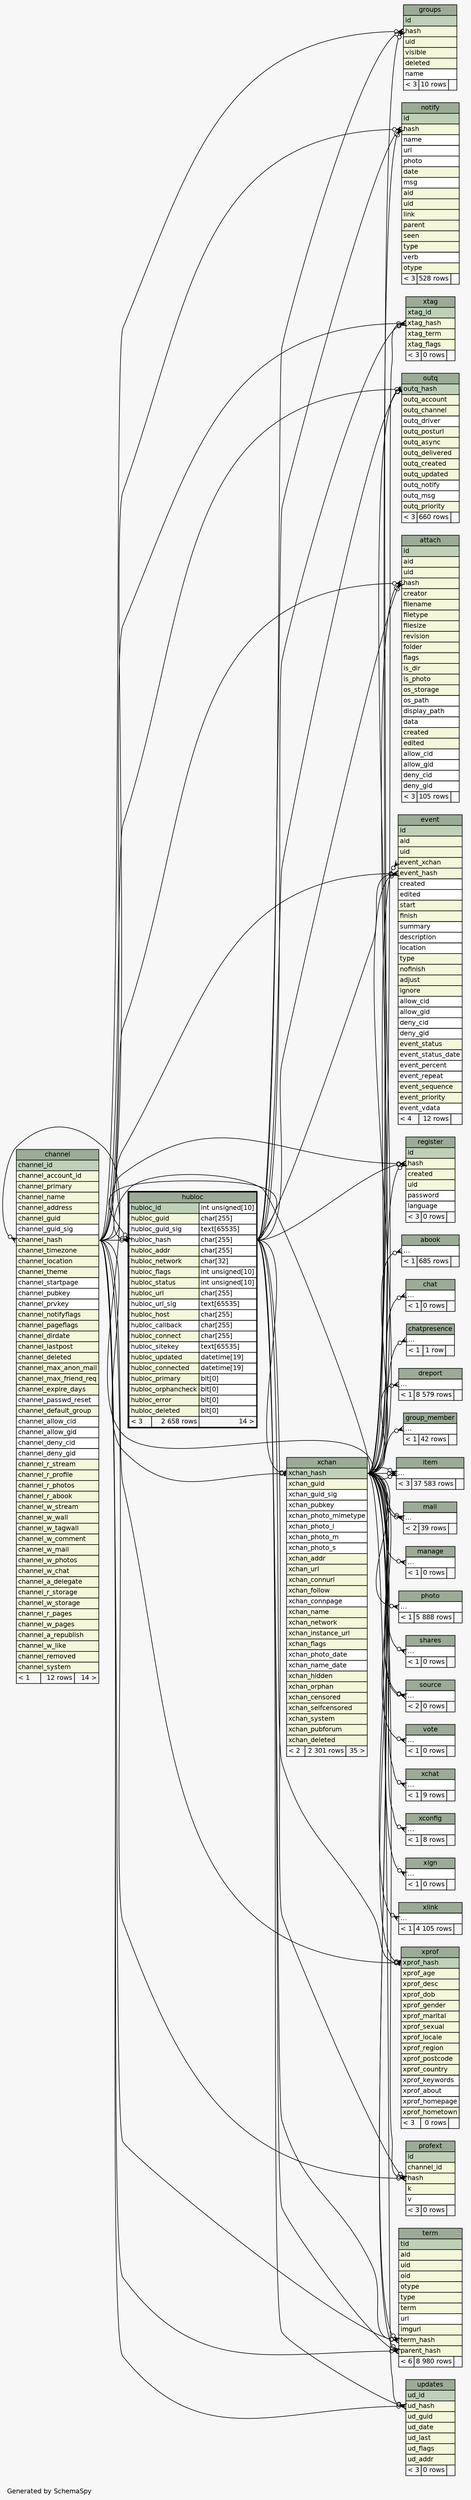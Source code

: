 // dot 2.26.3 on Linux 3.2.0-4-686-pae
// SchemaSpy rev 590
digraph "twoDegreesRelationshipsDiagram" {
  graph [
    rankdir="RL"
    bgcolor="#f7f7f7"
    label="\nGenerated by SchemaSpy"
    labeljust="l"
    nodesep="0.18"
    ranksep="0.46"
    fontname="Helvetica"
    fontsize="11"
  ];
  node [
    fontname="Helvetica"
    fontsize="11"
    shape="plaintext"
  ];
  edge [
    arrowsize="0.8"
  ];
  "abook":"elipses":w -> "xchan":"xchan_hash":e [arrowhead=none dir=back arrowtail=crowodot];
  "attach":"hash":w -> "channel":"channel_hash":e [arrowhead=none dir=back arrowtail=crowodot];
  "attach":"hash":w -> "hubloc":"hubloc_hash.type":e [arrowhead=none dir=back arrowtail=crowodot];
  "attach":"hash":w -> "xchan":"xchan_hash":e [arrowhead=none dir=back arrowtail=crowodot];
  "channel":"channel_hash":w -> "xchan":"xchan_hash":e [arrowhead=none dir=back arrowtail=crowodot];
  "chat":"elipses":w -> "xchan":"xchan_hash":e [arrowhead=none dir=back arrowtail=crowodot];
  "chatpresence":"elipses":w -> "xchan":"xchan_hash":e [arrowhead=none dir=back arrowtail=crowodot];
  "dreport":"elipses":w -> "xchan":"xchan_hash":e [arrowhead=none dir=back arrowtail=crowodot];
  "event":"event_hash":w -> "channel":"channel_hash":e [arrowhead=none dir=back arrowtail=crowodot];
  "event":"event_hash":w -> "hubloc":"hubloc_hash.type":e [arrowhead=none dir=back arrowtail=crowodot];
  "event":"event_hash":w -> "xchan":"xchan_hash":e [arrowhead=none dir=back arrowtail=crowodot];
  "event":"event_xchan":w -> "xchan":"xchan_hash":e [arrowhead=none dir=back arrowtail=crowodot];
  "group_member":"elipses":w -> "xchan":"xchan_hash":e [arrowhead=none dir=back arrowtail=crowodot];
  "groups":"hash":w -> "channel":"channel_hash":e [arrowhead=none dir=back arrowtail=crowodot];
  "groups":"hash":w -> "hubloc":"hubloc_hash.type":e [arrowhead=none dir=back arrowtail=crowodot];
  "groups":"hash":w -> "xchan":"xchan_hash":e [arrowhead=none dir=back arrowtail=crowodot];
  "hubloc":"hubloc_hash":w -> "channel":"channel_hash":e [arrowhead=none dir=back arrowtail=crowodot];
  "hubloc":"hubloc_hash":w -> "hubloc":"hubloc_hash.type":e [arrowhead=none dir=back arrowtail=crowodot];
  "hubloc":"hubloc_hash":w -> "xchan":"xchan_hash":e [arrowhead=none dir=back arrowtail=crowodot];
  "item":"elipses":w -> "xchan":"xchan_hash":e [arrowhead=none dir=back arrowtail=crowodot];
  "item":"elipses":w -> "xchan":"xchan_hash":e [arrowhead=none dir=back arrowtail=crowodot];
  "item":"elipses":w -> "xchan":"xchan_hash":e [arrowhead=none dir=back arrowtail=crowodot];
  "mail":"elipses":w -> "xchan":"xchan_hash":e [arrowhead=none dir=back arrowtail=crowodot];
  "mail":"elipses":w -> "xchan":"xchan_hash":e [arrowhead=none dir=back arrowtail=crowodot];
  "manage":"elipses":w -> "xchan":"xchan_hash":e [arrowhead=none dir=back arrowtail=crowodot];
  "notify":"hash":w -> "channel":"channel_hash":e [arrowhead=none dir=back arrowtail=crowodot];
  "notify":"hash":w -> "hubloc":"hubloc_hash.type":e [arrowhead=none dir=back arrowtail=crowodot];
  "notify":"hash":w -> "xchan":"xchan_hash":e [arrowhead=none dir=back arrowtail=crowodot];
  "outq":"outq_hash":w -> "channel":"channel_hash":e [arrowhead=none dir=back arrowtail=teeodot];
  "outq":"outq_hash":w -> "hubloc":"hubloc_hash.type":e [arrowhead=none dir=back arrowtail=teeodot];
  "outq":"outq_hash":w -> "xchan":"xchan_hash":e [arrowhead=none dir=back arrowtail=teeodot];
  "photo":"elipses":w -> "xchan":"xchan_hash":e [arrowhead=none dir=back arrowtail=crowodot];
  "profext":"hash":w -> "channel":"channel_hash":e [arrowhead=none dir=back arrowtail=crowodot];
  "profext":"hash":w -> "hubloc":"hubloc_hash.type":e [arrowhead=none dir=back arrowtail=crowodot];
  "profext":"hash":w -> "xchan":"xchan_hash":e [arrowhead=none dir=back arrowtail=crowodot];
  "register":"hash":w -> "channel":"channel_hash":e [arrowhead=none dir=back arrowtail=crowodot];
  "register":"hash":w -> "hubloc":"hubloc_hash.type":e [arrowhead=none dir=back arrowtail=crowodot];
  "register":"hash":w -> "xchan":"xchan_hash":e [arrowhead=none dir=back arrowtail=crowodot];
  "shares":"elipses":w -> "xchan":"xchan_hash":e [arrowhead=none dir=back arrowtail=crowodot];
  "source":"elipses":w -> "xchan":"xchan_hash":e [arrowhead=none dir=back arrowtail=crowodot];
  "source":"elipses":w -> "xchan":"xchan_hash":e [arrowhead=none dir=back arrowtail=crowodot];
  "term":"parent_hash":w -> "channel":"channel_hash":e [arrowhead=none dir=back arrowtail=crowodot];
  "term":"parent_hash":w -> "hubloc":"hubloc_hash.type":e [arrowhead=none dir=back arrowtail=crowodot];
  "term":"parent_hash":w -> "xchan":"xchan_hash":e [arrowhead=none dir=back arrowtail=crowodot];
  "term":"term_hash":w -> "channel":"channel_hash":e [arrowhead=none dir=back arrowtail=crowodot];
  "term":"term_hash":w -> "hubloc":"hubloc_hash.type":e [arrowhead=none dir=back arrowtail=crowodot];
  "term":"term_hash":w -> "xchan":"xchan_hash":e [arrowhead=none dir=back arrowtail=crowodot];
  "updates":"ud_hash":w -> "channel":"channel_hash":e [arrowhead=none dir=back arrowtail=crowodot];
  "updates":"ud_hash":w -> "hubloc":"hubloc_hash.type":e [arrowhead=none dir=back arrowtail=crowodot];
  "updates":"ud_hash":w -> "xchan":"xchan_hash":e [arrowhead=none dir=back arrowtail=crowodot];
  "vote":"elipses":w -> "xchan":"xchan_hash":e [arrowhead=none dir=back arrowtail=crowodot];
  "xchan":"xchan_hash":w -> "channel":"channel_hash":e [arrowhead=none dir=back arrowtail=teeodot];
  "xchan":"xchan_hash":w -> "hubloc":"hubloc_hash.type":e [arrowhead=none dir=back arrowtail=teeodot];
  "xchat":"elipses":w -> "xchan":"xchan_hash":e [arrowhead=none dir=back arrowtail=crowodot];
  "xconfig":"elipses":w -> "xchan":"xchan_hash":e [arrowhead=none dir=back arrowtail=crowodot];
  "xign":"elipses":w -> "xchan":"xchan_hash":e [arrowhead=none dir=back arrowtail=crowodot];
  "xlink":"elipses":w -> "xchan":"xchan_hash":e [arrowhead=none dir=back arrowtail=crowodot];
  "xprof":"xprof_hash":w -> "channel":"channel_hash":e [arrowhead=none dir=back arrowtail=teeodot];
  "xprof":"xprof_hash":w -> "hubloc":"hubloc_hash.type":e [arrowhead=none dir=back arrowtail=teeodot];
  "xprof":"xprof_hash":w -> "xchan":"xchan_hash":e [arrowhead=none dir=back arrowtail=teeodot];
  "xtag":"xtag_hash":w -> "channel":"channel_hash":e [arrowhead=none dir=back arrowtail=crowodot];
  "xtag":"xtag_hash":w -> "hubloc":"hubloc_hash.type":e [arrowhead=none dir=back arrowtail=crowodot];
  "xtag":"xtag_hash":w -> "xchan":"xchan_hash":e [arrowhead=none dir=back arrowtail=crowodot];
  "abook" [
    label=<
    <TABLE BORDER="0" CELLBORDER="1" CELLSPACING="0" BGCOLOR="#ffffff">
      <TR><TD COLSPAN="3" BGCOLOR="#9bab96" ALIGN="CENTER">abook</TD></TR>
      <TR><TD PORT="elipses" COLSPAN="3" ALIGN="LEFT">...</TD></TR>
      <TR><TD ALIGN="LEFT" BGCOLOR="#f7f7f7">&lt; 1</TD><TD ALIGN="RIGHT" BGCOLOR="#f7f7f7">685 rows</TD><TD ALIGN="RIGHT" BGCOLOR="#f7f7f7">  </TD></TR>
    </TABLE>>
    URL="abook.html"
    tooltip="abook"
  ];
  "attach" [
    label=<
    <TABLE BORDER="0" CELLBORDER="1" CELLSPACING="0" BGCOLOR="#ffffff">
      <TR><TD COLSPAN="3" BGCOLOR="#9bab96" ALIGN="CENTER">attach</TD></TR>
      <TR><TD PORT="id" COLSPAN="3" BGCOLOR="#bed1b8" ALIGN="LEFT">id</TD></TR>
      <TR><TD PORT="aid" COLSPAN="3" BGCOLOR="#f4f7da" ALIGN="LEFT">aid</TD></TR>
      <TR><TD PORT="uid" COLSPAN="3" BGCOLOR="#f4f7da" ALIGN="LEFT">uid</TD></TR>
      <TR><TD PORT="hash" COLSPAN="3" BGCOLOR="#f4f7da" ALIGN="LEFT">hash</TD></TR>
      <TR><TD PORT="creator" COLSPAN="3" BGCOLOR="#f4f7da" ALIGN="LEFT">creator</TD></TR>
      <TR><TD PORT="filename" COLSPAN="3" BGCOLOR="#f4f7da" ALIGN="LEFT">filename</TD></TR>
      <TR><TD PORT="filetype" COLSPAN="3" BGCOLOR="#f4f7da" ALIGN="LEFT">filetype</TD></TR>
      <TR><TD PORT="filesize" COLSPAN="3" BGCOLOR="#f4f7da" ALIGN="LEFT">filesize</TD></TR>
      <TR><TD PORT="revision" COLSPAN="3" BGCOLOR="#f4f7da" ALIGN="LEFT">revision</TD></TR>
      <TR><TD PORT="folder" COLSPAN="3" BGCOLOR="#f4f7da" ALIGN="LEFT">folder</TD></TR>
      <TR><TD PORT="flags" COLSPAN="3" BGCOLOR="#f4f7da" ALIGN="LEFT">flags</TD></TR>
      <TR><TD PORT="is_dir" COLSPAN="3" BGCOLOR="#f4f7da" ALIGN="LEFT">is_dir</TD></TR>
      <TR><TD PORT="is_photo" COLSPAN="3" BGCOLOR="#f4f7da" ALIGN="LEFT">is_photo</TD></TR>
      <TR><TD PORT="os_storage" COLSPAN="3" BGCOLOR="#f4f7da" ALIGN="LEFT">os_storage</TD></TR>
      <TR><TD PORT="os_path" COLSPAN="3" ALIGN="LEFT">os_path</TD></TR>
      <TR><TD PORT="display_path" COLSPAN="3" ALIGN="LEFT">display_path</TD></TR>
      <TR><TD PORT="data" COLSPAN="3" ALIGN="LEFT">data</TD></TR>
      <TR><TD PORT="created" COLSPAN="3" BGCOLOR="#f4f7da" ALIGN="LEFT">created</TD></TR>
      <TR><TD PORT="edited" COLSPAN="3" BGCOLOR="#f4f7da" ALIGN="LEFT">edited</TD></TR>
      <TR><TD PORT="allow_cid" COLSPAN="3" ALIGN="LEFT">allow_cid</TD></TR>
      <TR><TD PORT="allow_gid" COLSPAN="3" ALIGN="LEFT">allow_gid</TD></TR>
      <TR><TD PORT="deny_cid" COLSPAN="3" ALIGN="LEFT">deny_cid</TD></TR>
      <TR><TD PORT="deny_gid" COLSPAN="3" ALIGN="LEFT">deny_gid</TD></TR>
      <TR><TD ALIGN="LEFT" BGCOLOR="#f7f7f7">&lt; 3</TD><TD ALIGN="RIGHT" BGCOLOR="#f7f7f7">105 rows</TD><TD ALIGN="RIGHT" BGCOLOR="#f7f7f7">  </TD></TR>
    </TABLE>>
    URL="attach.html"
    tooltip="attach"
  ];
  "channel" [
    label=<
    <TABLE BORDER="0" CELLBORDER="1" CELLSPACING="0" BGCOLOR="#ffffff">
      <TR><TD COLSPAN="3" BGCOLOR="#9bab96" ALIGN="CENTER">channel</TD></TR>
      <TR><TD PORT="channel_id" COLSPAN="3" BGCOLOR="#bed1b8" ALIGN="LEFT">channel_id</TD></TR>
      <TR><TD PORT="channel_account_id" COLSPAN="3" BGCOLOR="#f4f7da" ALIGN="LEFT">channel_account_id</TD></TR>
      <TR><TD PORT="channel_primary" COLSPAN="3" BGCOLOR="#f4f7da" ALIGN="LEFT">channel_primary</TD></TR>
      <TR><TD PORT="channel_name" COLSPAN="3" BGCOLOR="#f4f7da" ALIGN="LEFT">channel_name</TD></TR>
      <TR><TD PORT="channel_address" COLSPAN="3" BGCOLOR="#f4f7da" ALIGN="LEFT">channel_address</TD></TR>
      <TR><TD PORT="channel_guid" COLSPAN="3" BGCOLOR="#f4f7da" ALIGN="LEFT">channel_guid</TD></TR>
      <TR><TD PORT="channel_guid_sig" COLSPAN="3" ALIGN="LEFT">channel_guid_sig</TD></TR>
      <TR><TD PORT="channel_hash" COLSPAN="3" BGCOLOR="#f4f7da" ALIGN="LEFT">channel_hash</TD></TR>
      <TR><TD PORT="channel_timezone" COLSPAN="3" BGCOLOR="#f4f7da" ALIGN="LEFT">channel_timezone</TD></TR>
      <TR><TD PORT="channel_location" COLSPAN="3" BGCOLOR="#f4f7da" ALIGN="LEFT">channel_location</TD></TR>
      <TR><TD PORT="channel_theme" COLSPAN="3" BGCOLOR="#f4f7da" ALIGN="LEFT">channel_theme</TD></TR>
      <TR><TD PORT="channel_startpage" COLSPAN="3" ALIGN="LEFT">channel_startpage</TD></TR>
      <TR><TD PORT="channel_pubkey" COLSPAN="3" ALIGN="LEFT">channel_pubkey</TD></TR>
      <TR><TD PORT="channel_prvkey" COLSPAN="3" ALIGN="LEFT">channel_prvkey</TD></TR>
      <TR><TD PORT="channel_notifyflags" COLSPAN="3" BGCOLOR="#f4f7da" ALIGN="LEFT">channel_notifyflags</TD></TR>
      <TR><TD PORT="channel_pageflags" COLSPAN="3" BGCOLOR="#f4f7da" ALIGN="LEFT">channel_pageflags</TD></TR>
      <TR><TD PORT="channel_dirdate" COLSPAN="3" BGCOLOR="#f4f7da" ALIGN="LEFT">channel_dirdate</TD></TR>
      <TR><TD PORT="channel_lastpost" COLSPAN="3" BGCOLOR="#f4f7da" ALIGN="LEFT">channel_lastpost</TD></TR>
      <TR><TD PORT="channel_deleted" COLSPAN="3" BGCOLOR="#f4f7da" ALIGN="LEFT">channel_deleted</TD></TR>
      <TR><TD PORT="channel_max_anon_mail" COLSPAN="3" BGCOLOR="#f4f7da" ALIGN="LEFT">channel_max_anon_mail</TD></TR>
      <TR><TD PORT="channel_max_friend_req" COLSPAN="3" BGCOLOR="#f4f7da" ALIGN="LEFT">channel_max_friend_req</TD></TR>
      <TR><TD PORT="channel_expire_days" COLSPAN="3" BGCOLOR="#f4f7da" ALIGN="LEFT">channel_expire_days</TD></TR>
      <TR><TD PORT="channel_passwd_reset" COLSPAN="3" ALIGN="LEFT">channel_passwd_reset</TD></TR>
      <TR><TD PORT="channel_default_group" COLSPAN="3" BGCOLOR="#f4f7da" ALIGN="LEFT">channel_default_group</TD></TR>
      <TR><TD PORT="channel_allow_cid" COLSPAN="3" ALIGN="LEFT">channel_allow_cid</TD></TR>
      <TR><TD PORT="channel_allow_gid" COLSPAN="3" ALIGN="LEFT">channel_allow_gid</TD></TR>
      <TR><TD PORT="channel_deny_cid" COLSPAN="3" ALIGN="LEFT">channel_deny_cid</TD></TR>
      <TR><TD PORT="channel_deny_gid" COLSPAN="3" ALIGN="LEFT">channel_deny_gid</TD></TR>
      <TR><TD PORT="channel_r_stream" COLSPAN="3" BGCOLOR="#f4f7da" ALIGN="LEFT">channel_r_stream</TD></TR>
      <TR><TD PORT="channel_r_profile" COLSPAN="3" BGCOLOR="#f4f7da" ALIGN="LEFT">channel_r_profile</TD></TR>
      <TR><TD PORT="channel_r_photos" COLSPAN="3" BGCOLOR="#f4f7da" ALIGN="LEFT">channel_r_photos</TD></TR>
      <TR><TD PORT="channel_r_abook" COLSPAN="3" BGCOLOR="#f4f7da" ALIGN="LEFT">channel_r_abook</TD></TR>
      <TR><TD PORT="channel_w_stream" COLSPAN="3" BGCOLOR="#f4f7da" ALIGN="LEFT">channel_w_stream</TD></TR>
      <TR><TD PORT="channel_w_wall" COLSPAN="3" BGCOLOR="#f4f7da" ALIGN="LEFT">channel_w_wall</TD></TR>
      <TR><TD PORT="channel_w_tagwall" COLSPAN="3" BGCOLOR="#f4f7da" ALIGN="LEFT">channel_w_tagwall</TD></TR>
      <TR><TD PORT="channel_w_comment" COLSPAN="3" BGCOLOR="#f4f7da" ALIGN="LEFT">channel_w_comment</TD></TR>
      <TR><TD PORT="channel_w_mail" COLSPAN="3" BGCOLOR="#f4f7da" ALIGN="LEFT">channel_w_mail</TD></TR>
      <TR><TD PORT="channel_w_photos" COLSPAN="3" BGCOLOR="#f4f7da" ALIGN="LEFT">channel_w_photos</TD></TR>
      <TR><TD PORT="channel_w_chat" COLSPAN="3" BGCOLOR="#f4f7da" ALIGN="LEFT">channel_w_chat</TD></TR>
      <TR><TD PORT="channel_a_delegate" COLSPAN="3" BGCOLOR="#f4f7da" ALIGN="LEFT">channel_a_delegate</TD></TR>
      <TR><TD PORT="channel_r_storage" COLSPAN="3" BGCOLOR="#f4f7da" ALIGN="LEFT">channel_r_storage</TD></TR>
      <TR><TD PORT="channel_w_storage" COLSPAN="3" BGCOLOR="#f4f7da" ALIGN="LEFT">channel_w_storage</TD></TR>
      <TR><TD PORT="channel_r_pages" COLSPAN="3" BGCOLOR="#f4f7da" ALIGN="LEFT">channel_r_pages</TD></TR>
      <TR><TD PORT="channel_w_pages" COLSPAN="3" BGCOLOR="#f4f7da" ALIGN="LEFT">channel_w_pages</TD></TR>
      <TR><TD PORT="channel_a_republish" COLSPAN="3" BGCOLOR="#f4f7da" ALIGN="LEFT">channel_a_republish</TD></TR>
      <TR><TD PORT="channel_w_like" COLSPAN="3" BGCOLOR="#f4f7da" ALIGN="LEFT">channel_w_like</TD></TR>
      <TR><TD PORT="channel_removed" COLSPAN="3" BGCOLOR="#f4f7da" ALIGN="LEFT">channel_removed</TD></TR>
      <TR><TD PORT="channel_system" COLSPAN="3" BGCOLOR="#f4f7da" ALIGN="LEFT">channel_system</TD></TR>
      <TR><TD ALIGN="LEFT" BGCOLOR="#f7f7f7">&lt; 1</TD><TD ALIGN="RIGHT" BGCOLOR="#f7f7f7">12 rows</TD><TD ALIGN="RIGHT" BGCOLOR="#f7f7f7">14 &gt;</TD></TR>
    </TABLE>>
    URL="channel.html"
    tooltip="channel"
  ];
  "chat" [
    label=<
    <TABLE BORDER="0" CELLBORDER="1" CELLSPACING="0" BGCOLOR="#ffffff">
      <TR><TD COLSPAN="3" BGCOLOR="#9bab96" ALIGN="CENTER">chat</TD></TR>
      <TR><TD PORT="elipses" COLSPAN="3" ALIGN="LEFT">...</TD></TR>
      <TR><TD ALIGN="LEFT" BGCOLOR="#f7f7f7">&lt; 1</TD><TD ALIGN="RIGHT" BGCOLOR="#f7f7f7">0 rows</TD><TD ALIGN="RIGHT" BGCOLOR="#f7f7f7">  </TD></TR>
    </TABLE>>
    URL="chat.html"
    tooltip="chat"
  ];
  "chatpresence" [
    label=<
    <TABLE BORDER="0" CELLBORDER="1" CELLSPACING="0" BGCOLOR="#ffffff">
      <TR><TD COLSPAN="3" BGCOLOR="#9bab96" ALIGN="CENTER">chatpresence</TD></TR>
      <TR><TD PORT="elipses" COLSPAN="3" ALIGN="LEFT">...</TD></TR>
      <TR><TD ALIGN="LEFT" BGCOLOR="#f7f7f7">&lt; 1</TD><TD ALIGN="RIGHT" BGCOLOR="#f7f7f7">1 row</TD><TD ALIGN="RIGHT" BGCOLOR="#f7f7f7">  </TD></TR>
    </TABLE>>
    URL="chatpresence.html"
    tooltip="chatpresence"
  ];
  "dreport" [
    label=<
    <TABLE BORDER="0" CELLBORDER="1" CELLSPACING="0" BGCOLOR="#ffffff">
      <TR><TD COLSPAN="3" BGCOLOR="#9bab96" ALIGN="CENTER">dreport</TD></TR>
      <TR><TD PORT="elipses" COLSPAN="3" ALIGN="LEFT">...</TD></TR>
      <TR><TD ALIGN="LEFT" BGCOLOR="#f7f7f7">&lt; 1</TD><TD ALIGN="RIGHT" BGCOLOR="#f7f7f7">8 579 rows</TD><TD ALIGN="RIGHT" BGCOLOR="#f7f7f7">  </TD></TR>
    </TABLE>>
    URL="dreport.html"
    tooltip="dreport"
  ];
  "event" [
    label=<
    <TABLE BORDER="0" CELLBORDER="1" CELLSPACING="0" BGCOLOR="#ffffff">
      <TR><TD COLSPAN="3" BGCOLOR="#9bab96" ALIGN="CENTER">event</TD></TR>
      <TR><TD PORT="id" COLSPAN="3" BGCOLOR="#bed1b8" ALIGN="LEFT">id</TD></TR>
      <TR><TD PORT="aid" COLSPAN="3" BGCOLOR="#f4f7da" ALIGN="LEFT">aid</TD></TR>
      <TR><TD PORT="uid" COLSPAN="3" BGCOLOR="#f4f7da" ALIGN="LEFT">uid</TD></TR>
      <TR><TD PORT="event_xchan" COLSPAN="3" BGCOLOR="#f4f7da" ALIGN="LEFT">event_xchan</TD></TR>
      <TR><TD PORT="event_hash" COLSPAN="3" BGCOLOR="#f4f7da" ALIGN="LEFT">event_hash</TD></TR>
      <TR><TD PORT="created" COLSPAN="3" ALIGN="LEFT">created</TD></TR>
      <TR><TD PORT="edited" COLSPAN="3" ALIGN="LEFT">edited</TD></TR>
      <TR><TD PORT="start" COLSPAN="3" BGCOLOR="#f4f7da" ALIGN="LEFT">start</TD></TR>
      <TR><TD PORT="finish" COLSPAN="3" BGCOLOR="#f4f7da" ALIGN="LEFT">finish</TD></TR>
      <TR><TD PORT="summary" COLSPAN="3" ALIGN="LEFT">summary</TD></TR>
      <TR><TD PORT="description" COLSPAN="3" ALIGN="LEFT">description</TD></TR>
      <TR><TD PORT="location" COLSPAN="3" ALIGN="LEFT">location</TD></TR>
      <TR><TD PORT="type" COLSPAN="3" BGCOLOR="#f4f7da" ALIGN="LEFT">type</TD></TR>
      <TR><TD PORT="nofinish" COLSPAN="3" BGCOLOR="#f4f7da" ALIGN="LEFT">nofinish</TD></TR>
      <TR><TD PORT="adjust" COLSPAN="3" BGCOLOR="#f4f7da" ALIGN="LEFT">adjust</TD></TR>
      <TR><TD PORT="ignore" COLSPAN="3" BGCOLOR="#f4f7da" ALIGN="LEFT">ignore</TD></TR>
      <TR><TD PORT="allow_cid" COLSPAN="3" ALIGN="LEFT">allow_cid</TD></TR>
      <TR><TD PORT="allow_gid" COLSPAN="3" ALIGN="LEFT">allow_gid</TD></TR>
      <TR><TD PORT="deny_cid" COLSPAN="3" ALIGN="LEFT">deny_cid</TD></TR>
      <TR><TD PORT="deny_gid" COLSPAN="3" ALIGN="LEFT">deny_gid</TD></TR>
      <TR><TD PORT="event_status" COLSPAN="3" BGCOLOR="#f4f7da" ALIGN="LEFT">event_status</TD></TR>
      <TR><TD PORT="event_status_date" COLSPAN="3" ALIGN="LEFT">event_status_date</TD></TR>
      <TR><TD PORT="event_percent" COLSPAN="3" ALIGN="LEFT">event_percent</TD></TR>
      <TR><TD PORT="event_repeat" COLSPAN="3" ALIGN="LEFT">event_repeat</TD></TR>
      <TR><TD PORT="event_sequence" COLSPAN="3" BGCOLOR="#f4f7da" ALIGN="LEFT">event_sequence</TD></TR>
      <TR><TD PORT="event_priority" COLSPAN="3" BGCOLOR="#f4f7da" ALIGN="LEFT">event_priority</TD></TR>
      <TR><TD PORT="event_vdata" COLSPAN="3" ALIGN="LEFT">event_vdata</TD></TR>
      <TR><TD ALIGN="LEFT" BGCOLOR="#f7f7f7">&lt; 4</TD><TD ALIGN="RIGHT" BGCOLOR="#f7f7f7">12 rows</TD><TD ALIGN="RIGHT" BGCOLOR="#f7f7f7">  </TD></TR>
    </TABLE>>
    URL="event.html"
    tooltip="event"
  ];
  "group_member" [
    label=<
    <TABLE BORDER="0" CELLBORDER="1" CELLSPACING="0" BGCOLOR="#ffffff">
      <TR><TD COLSPAN="3" BGCOLOR="#9bab96" ALIGN="CENTER">group_member</TD></TR>
      <TR><TD PORT="elipses" COLSPAN="3" ALIGN="LEFT">...</TD></TR>
      <TR><TD ALIGN="LEFT" BGCOLOR="#f7f7f7">&lt; 1</TD><TD ALIGN="RIGHT" BGCOLOR="#f7f7f7">42 rows</TD><TD ALIGN="RIGHT" BGCOLOR="#f7f7f7">  </TD></TR>
    </TABLE>>
    URL="group_member.html"
    tooltip="group_member"
  ];
  "groups" [
    label=<
    <TABLE BORDER="0" CELLBORDER="1" CELLSPACING="0" BGCOLOR="#ffffff">
      <TR><TD COLSPAN="3" BGCOLOR="#9bab96" ALIGN="CENTER">groups</TD></TR>
      <TR><TD PORT="id" COLSPAN="3" BGCOLOR="#bed1b8" ALIGN="LEFT">id</TD></TR>
      <TR><TD PORT="hash" COLSPAN="3" BGCOLOR="#f4f7da" ALIGN="LEFT">hash</TD></TR>
      <TR><TD PORT="uid" COLSPAN="3" BGCOLOR="#f4f7da" ALIGN="LEFT">uid</TD></TR>
      <TR><TD PORT="visible" COLSPAN="3" BGCOLOR="#f4f7da" ALIGN="LEFT">visible</TD></TR>
      <TR><TD PORT="deleted" COLSPAN="3" BGCOLOR="#f4f7da" ALIGN="LEFT">deleted</TD></TR>
      <TR><TD PORT="name" COLSPAN="3" ALIGN="LEFT">name</TD></TR>
      <TR><TD ALIGN="LEFT" BGCOLOR="#f7f7f7">&lt; 3</TD><TD ALIGN="RIGHT" BGCOLOR="#f7f7f7">10 rows</TD><TD ALIGN="RIGHT" BGCOLOR="#f7f7f7">  </TD></TR>
    </TABLE>>
    URL="groups.html"
    tooltip="groups"
  ];
  "hubloc" [
    label=<
    <TABLE BORDER="2" CELLBORDER="1" CELLSPACING="0" BGCOLOR="#ffffff">
      <TR><TD COLSPAN="3" BGCOLOR="#9bab96" ALIGN="CENTER">hubloc</TD></TR>
      <TR><TD PORT="hubloc_id" COLSPAN="2" BGCOLOR="#bed1b8" ALIGN="LEFT">hubloc_id</TD><TD PORT="hubloc_id.type" ALIGN="LEFT">int unsigned[10]</TD></TR>
      <TR><TD PORT="hubloc_guid" COLSPAN="2" BGCOLOR="#f4f7da" ALIGN="LEFT">hubloc_guid</TD><TD PORT="hubloc_guid.type" ALIGN="LEFT">char[255]</TD></TR>
      <TR><TD PORT="hubloc_guid_sig" COLSPAN="2" ALIGN="LEFT">hubloc_guid_sig</TD><TD PORT="hubloc_guid_sig.type" ALIGN="LEFT">text[65535]</TD></TR>
      <TR><TD PORT="hubloc_hash" COLSPAN="2" ALIGN="LEFT">hubloc_hash</TD><TD PORT="hubloc_hash.type" ALIGN="LEFT">char[255]</TD></TR>
      <TR><TD PORT="hubloc_addr" COLSPAN="2" BGCOLOR="#f4f7da" ALIGN="LEFT">hubloc_addr</TD><TD PORT="hubloc_addr.type" ALIGN="LEFT">char[255]</TD></TR>
      <TR><TD PORT="hubloc_network" COLSPAN="2" BGCOLOR="#f4f7da" ALIGN="LEFT">hubloc_network</TD><TD PORT="hubloc_network.type" ALIGN="LEFT">char[32]</TD></TR>
      <TR><TD PORT="hubloc_flags" COLSPAN="2" BGCOLOR="#f4f7da" ALIGN="LEFT">hubloc_flags</TD><TD PORT="hubloc_flags.type" ALIGN="LEFT">int unsigned[10]</TD></TR>
      <TR><TD PORT="hubloc_status" COLSPAN="2" BGCOLOR="#f4f7da" ALIGN="LEFT">hubloc_status</TD><TD PORT="hubloc_status.type" ALIGN="LEFT">int unsigned[10]</TD></TR>
      <TR><TD PORT="hubloc_url" COLSPAN="2" BGCOLOR="#f4f7da" ALIGN="LEFT">hubloc_url</TD><TD PORT="hubloc_url.type" ALIGN="LEFT">char[255]</TD></TR>
      <TR><TD PORT="hubloc_url_sig" COLSPAN="2" ALIGN="LEFT">hubloc_url_sig</TD><TD PORT="hubloc_url_sig.type" ALIGN="LEFT">text[65535]</TD></TR>
      <TR><TD PORT="hubloc_host" COLSPAN="2" BGCOLOR="#f4f7da" ALIGN="LEFT">hubloc_host</TD><TD PORT="hubloc_host.type" ALIGN="LEFT">char[255]</TD></TR>
      <TR><TD PORT="hubloc_callback" COLSPAN="2" ALIGN="LEFT">hubloc_callback</TD><TD PORT="hubloc_callback.type" ALIGN="LEFT">char[255]</TD></TR>
      <TR><TD PORT="hubloc_connect" COLSPAN="2" BGCOLOR="#f4f7da" ALIGN="LEFT">hubloc_connect</TD><TD PORT="hubloc_connect.type" ALIGN="LEFT">char[255]</TD></TR>
      <TR><TD PORT="hubloc_sitekey" COLSPAN="2" ALIGN="LEFT">hubloc_sitekey</TD><TD PORT="hubloc_sitekey.type" ALIGN="LEFT">text[65535]</TD></TR>
      <TR><TD PORT="hubloc_updated" COLSPAN="2" BGCOLOR="#f4f7da" ALIGN="LEFT">hubloc_updated</TD><TD PORT="hubloc_updated.type" ALIGN="LEFT">datetime[19]</TD></TR>
      <TR><TD PORT="hubloc_connected" COLSPAN="2" BGCOLOR="#f4f7da" ALIGN="LEFT">hubloc_connected</TD><TD PORT="hubloc_connected.type" ALIGN="LEFT">datetime[19]</TD></TR>
      <TR><TD PORT="hubloc_primary" COLSPAN="2" BGCOLOR="#f4f7da" ALIGN="LEFT">hubloc_primary</TD><TD PORT="hubloc_primary.type" ALIGN="LEFT">bit[0]</TD></TR>
      <TR><TD PORT="hubloc_orphancheck" COLSPAN="2" BGCOLOR="#f4f7da" ALIGN="LEFT">hubloc_orphancheck</TD><TD PORT="hubloc_orphancheck.type" ALIGN="LEFT">bit[0]</TD></TR>
      <TR><TD PORT="hubloc_error" COLSPAN="2" BGCOLOR="#f4f7da" ALIGN="LEFT">hubloc_error</TD><TD PORT="hubloc_error.type" ALIGN="LEFT">bit[0]</TD></TR>
      <TR><TD PORT="hubloc_deleted" COLSPAN="2" BGCOLOR="#f4f7da" ALIGN="LEFT">hubloc_deleted</TD><TD PORT="hubloc_deleted.type" ALIGN="LEFT">bit[0]</TD></TR>
      <TR><TD ALIGN="LEFT" BGCOLOR="#f7f7f7">&lt; 3</TD><TD ALIGN="RIGHT" BGCOLOR="#f7f7f7">2 658 rows</TD><TD ALIGN="RIGHT" BGCOLOR="#f7f7f7">14 &gt;</TD></TR>
    </TABLE>>
    URL="hubloc.html"
    tooltip="hubloc"
  ];
  "item" [
    label=<
    <TABLE BORDER="0" CELLBORDER="1" CELLSPACING="0" BGCOLOR="#ffffff">
      <TR><TD COLSPAN="3" BGCOLOR="#9bab96" ALIGN="CENTER">item</TD></TR>
      <TR><TD PORT="elipses" COLSPAN="3" ALIGN="LEFT">...</TD></TR>
      <TR><TD ALIGN="LEFT" BGCOLOR="#f7f7f7">&lt; 3</TD><TD ALIGN="RIGHT" BGCOLOR="#f7f7f7">37 583 rows</TD><TD ALIGN="RIGHT" BGCOLOR="#f7f7f7">  </TD></TR>
    </TABLE>>
    URL="item.html"
    tooltip="item"
  ];
  "mail" [
    label=<
    <TABLE BORDER="0" CELLBORDER="1" CELLSPACING="0" BGCOLOR="#ffffff">
      <TR><TD COLSPAN="3" BGCOLOR="#9bab96" ALIGN="CENTER">mail</TD></TR>
      <TR><TD PORT="elipses" COLSPAN="3" ALIGN="LEFT">...</TD></TR>
      <TR><TD ALIGN="LEFT" BGCOLOR="#f7f7f7">&lt; 2</TD><TD ALIGN="RIGHT" BGCOLOR="#f7f7f7">39 rows</TD><TD ALIGN="RIGHT" BGCOLOR="#f7f7f7">  </TD></TR>
    </TABLE>>
    URL="mail.html"
    tooltip="mail"
  ];
  "manage" [
    label=<
    <TABLE BORDER="0" CELLBORDER="1" CELLSPACING="0" BGCOLOR="#ffffff">
      <TR><TD COLSPAN="3" BGCOLOR="#9bab96" ALIGN="CENTER">manage</TD></TR>
      <TR><TD PORT="elipses" COLSPAN="3" ALIGN="LEFT">...</TD></TR>
      <TR><TD ALIGN="LEFT" BGCOLOR="#f7f7f7">&lt; 1</TD><TD ALIGN="RIGHT" BGCOLOR="#f7f7f7">0 rows</TD><TD ALIGN="RIGHT" BGCOLOR="#f7f7f7">  </TD></TR>
    </TABLE>>
    URL="manage.html"
    tooltip="manage"
  ];
  "notify" [
    label=<
    <TABLE BORDER="0" CELLBORDER="1" CELLSPACING="0" BGCOLOR="#ffffff">
      <TR><TD COLSPAN="3" BGCOLOR="#9bab96" ALIGN="CENTER">notify</TD></TR>
      <TR><TD PORT="id" COLSPAN="3" BGCOLOR="#bed1b8" ALIGN="LEFT">id</TD></TR>
      <TR><TD PORT="hash" COLSPAN="3" BGCOLOR="#f4f7da" ALIGN="LEFT">hash</TD></TR>
      <TR><TD PORT="name" COLSPAN="3" ALIGN="LEFT">name</TD></TR>
      <TR><TD PORT="url" COLSPAN="3" ALIGN="LEFT">url</TD></TR>
      <TR><TD PORT="photo" COLSPAN="3" ALIGN="LEFT">photo</TD></TR>
      <TR><TD PORT="date" COLSPAN="3" BGCOLOR="#f4f7da" ALIGN="LEFT">date</TD></TR>
      <TR><TD PORT="msg" COLSPAN="3" ALIGN="LEFT">msg</TD></TR>
      <TR><TD PORT="aid" COLSPAN="3" BGCOLOR="#f4f7da" ALIGN="LEFT">aid</TD></TR>
      <TR><TD PORT="uid" COLSPAN="3" BGCOLOR="#f4f7da" ALIGN="LEFT">uid</TD></TR>
      <TR><TD PORT="link" COLSPAN="3" BGCOLOR="#f4f7da" ALIGN="LEFT">link</TD></TR>
      <TR><TD PORT="parent" COLSPAN="3" BGCOLOR="#f4f7da" ALIGN="LEFT">parent</TD></TR>
      <TR><TD PORT="seen" COLSPAN="3" BGCOLOR="#f4f7da" ALIGN="LEFT">seen</TD></TR>
      <TR><TD PORT="type" COLSPAN="3" BGCOLOR="#f4f7da" ALIGN="LEFT">type</TD></TR>
      <TR><TD PORT="verb" COLSPAN="3" ALIGN="LEFT">verb</TD></TR>
      <TR><TD PORT="otype" COLSPAN="3" BGCOLOR="#f4f7da" ALIGN="LEFT">otype</TD></TR>
      <TR><TD ALIGN="LEFT" BGCOLOR="#f7f7f7">&lt; 3</TD><TD ALIGN="RIGHT" BGCOLOR="#f7f7f7">528 rows</TD><TD ALIGN="RIGHT" BGCOLOR="#f7f7f7">  </TD></TR>
    </TABLE>>
    URL="notify.html"
    tooltip="notify"
  ];
  "outq" [
    label=<
    <TABLE BORDER="0" CELLBORDER="1" CELLSPACING="0" BGCOLOR="#ffffff">
      <TR><TD COLSPAN="3" BGCOLOR="#9bab96" ALIGN="CENTER">outq</TD></TR>
      <TR><TD PORT="outq_hash" COLSPAN="3" BGCOLOR="#bed1b8" ALIGN="LEFT">outq_hash</TD></TR>
      <TR><TD PORT="outq_account" COLSPAN="3" BGCOLOR="#f4f7da" ALIGN="LEFT">outq_account</TD></TR>
      <TR><TD PORT="outq_channel" COLSPAN="3" BGCOLOR="#f4f7da" ALIGN="LEFT">outq_channel</TD></TR>
      <TR><TD PORT="outq_driver" COLSPAN="3" ALIGN="LEFT">outq_driver</TD></TR>
      <TR><TD PORT="outq_posturl" COLSPAN="3" BGCOLOR="#f4f7da" ALIGN="LEFT">outq_posturl</TD></TR>
      <TR><TD PORT="outq_async" COLSPAN="3" BGCOLOR="#f4f7da" ALIGN="LEFT">outq_async</TD></TR>
      <TR><TD PORT="outq_delivered" COLSPAN="3" BGCOLOR="#f4f7da" ALIGN="LEFT">outq_delivered</TD></TR>
      <TR><TD PORT="outq_created" COLSPAN="3" BGCOLOR="#f4f7da" ALIGN="LEFT">outq_created</TD></TR>
      <TR><TD PORT="outq_updated" COLSPAN="3" BGCOLOR="#f4f7da" ALIGN="LEFT">outq_updated</TD></TR>
      <TR><TD PORT="outq_notify" COLSPAN="3" ALIGN="LEFT">outq_notify</TD></TR>
      <TR><TD PORT="outq_msg" COLSPAN="3" ALIGN="LEFT">outq_msg</TD></TR>
      <TR><TD PORT="outq_priority" COLSPAN="3" BGCOLOR="#f4f7da" ALIGN="LEFT">outq_priority</TD></TR>
      <TR><TD ALIGN="LEFT" BGCOLOR="#f7f7f7">&lt; 3</TD><TD ALIGN="RIGHT" BGCOLOR="#f7f7f7">660 rows</TD><TD ALIGN="RIGHT" BGCOLOR="#f7f7f7">  </TD></TR>
    </TABLE>>
    URL="outq.html"
    tooltip="outq"
  ];
  "photo" [
    label=<
    <TABLE BORDER="0" CELLBORDER="1" CELLSPACING="0" BGCOLOR="#ffffff">
      <TR><TD COLSPAN="3" BGCOLOR="#9bab96" ALIGN="CENTER">photo</TD></TR>
      <TR><TD PORT="elipses" COLSPAN="3" ALIGN="LEFT">...</TD></TR>
      <TR><TD ALIGN="LEFT" BGCOLOR="#f7f7f7">&lt; 1</TD><TD ALIGN="RIGHT" BGCOLOR="#f7f7f7">5 888 rows</TD><TD ALIGN="RIGHT" BGCOLOR="#f7f7f7">  </TD></TR>
    </TABLE>>
    URL="photo.html"
    tooltip="photo"
  ];
  "profext" [
    label=<
    <TABLE BORDER="0" CELLBORDER="1" CELLSPACING="0" BGCOLOR="#ffffff">
      <TR><TD COLSPAN="3" BGCOLOR="#9bab96" ALIGN="CENTER">profext</TD></TR>
      <TR><TD PORT="id" COLSPAN="3" BGCOLOR="#bed1b8" ALIGN="LEFT">id</TD></TR>
      <TR><TD PORT="channel_id" COLSPAN="3" BGCOLOR="#f4f7da" ALIGN="LEFT">channel_id</TD></TR>
      <TR><TD PORT="hash" COLSPAN="3" BGCOLOR="#f4f7da" ALIGN="LEFT">hash</TD></TR>
      <TR><TD PORT="k" COLSPAN="3" BGCOLOR="#f4f7da" ALIGN="LEFT">k</TD></TR>
      <TR><TD PORT="v" COLSPAN="3" ALIGN="LEFT">v</TD></TR>
      <TR><TD ALIGN="LEFT" BGCOLOR="#f7f7f7">&lt; 3</TD><TD ALIGN="RIGHT" BGCOLOR="#f7f7f7">0 rows</TD><TD ALIGN="RIGHT" BGCOLOR="#f7f7f7">  </TD></TR>
    </TABLE>>
    URL="profext.html"
    tooltip="profext"
  ];
  "register" [
    label=<
    <TABLE BORDER="0" CELLBORDER="1" CELLSPACING="0" BGCOLOR="#ffffff">
      <TR><TD COLSPAN="3" BGCOLOR="#9bab96" ALIGN="CENTER">register</TD></TR>
      <TR><TD PORT="id" COLSPAN="3" BGCOLOR="#bed1b8" ALIGN="LEFT">id</TD></TR>
      <TR><TD PORT="hash" COLSPAN="3" BGCOLOR="#f4f7da" ALIGN="LEFT">hash</TD></TR>
      <TR><TD PORT="created" COLSPAN="3" BGCOLOR="#f4f7da" ALIGN="LEFT">created</TD></TR>
      <TR><TD PORT="uid" COLSPAN="3" BGCOLOR="#f4f7da" ALIGN="LEFT">uid</TD></TR>
      <TR><TD PORT="password" COLSPAN="3" ALIGN="LEFT">password</TD></TR>
      <TR><TD PORT="language" COLSPAN="3" ALIGN="LEFT">language</TD></TR>
      <TR><TD ALIGN="LEFT" BGCOLOR="#f7f7f7">&lt; 3</TD><TD ALIGN="RIGHT" BGCOLOR="#f7f7f7">0 rows</TD><TD ALIGN="RIGHT" BGCOLOR="#f7f7f7">  </TD></TR>
    </TABLE>>
    URL="register.html"
    tooltip="register"
  ];
  "shares" [
    label=<
    <TABLE BORDER="0" CELLBORDER="1" CELLSPACING="0" BGCOLOR="#ffffff">
      <TR><TD COLSPAN="3" BGCOLOR="#9bab96" ALIGN="CENTER">shares</TD></TR>
      <TR><TD PORT="elipses" COLSPAN="3" ALIGN="LEFT">...</TD></TR>
      <TR><TD ALIGN="LEFT" BGCOLOR="#f7f7f7">&lt; 1</TD><TD ALIGN="RIGHT" BGCOLOR="#f7f7f7">0 rows</TD><TD ALIGN="RIGHT" BGCOLOR="#f7f7f7">  </TD></TR>
    </TABLE>>
    URL="shares.html"
    tooltip="shares"
  ];
  "source" [
    label=<
    <TABLE BORDER="0" CELLBORDER="1" CELLSPACING="0" BGCOLOR="#ffffff">
      <TR><TD COLSPAN="3" BGCOLOR="#9bab96" ALIGN="CENTER">source</TD></TR>
      <TR><TD PORT="elipses" COLSPAN="3" ALIGN="LEFT">...</TD></TR>
      <TR><TD ALIGN="LEFT" BGCOLOR="#f7f7f7">&lt; 2</TD><TD ALIGN="RIGHT" BGCOLOR="#f7f7f7">0 rows</TD><TD ALIGN="RIGHT" BGCOLOR="#f7f7f7">  </TD></TR>
    </TABLE>>
    URL="source.html"
    tooltip="source"
  ];
  "term" [
    label=<
    <TABLE BORDER="0" CELLBORDER="1" CELLSPACING="0" BGCOLOR="#ffffff">
      <TR><TD COLSPAN="3" BGCOLOR="#9bab96" ALIGN="CENTER">term</TD></TR>
      <TR><TD PORT="tid" COLSPAN="3" BGCOLOR="#bed1b8" ALIGN="LEFT">tid</TD></TR>
      <TR><TD PORT="aid" COLSPAN="3" BGCOLOR="#f4f7da" ALIGN="LEFT">aid</TD></TR>
      <TR><TD PORT="uid" COLSPAN="3" BGCOLOR="#f4f7da" ALIGN="LEFT">uid</TD></TR>
      <TR><TD PORT="oid" COLSPAN="3" BGCOLOR="#f4f7da" ALIGN="LEFT">oid</TD></TR>
      <TR><TD PORT="otype" COLSPAN="3" BGCOLOR="#f4f7da" ALIGN="LEFT">otype</TD></TR>
      <TR><TD PORT="type" COLSPAN="3" BGCOLOR="#f4f7da" ALIGN="LEFT">type</TD></TR>
      <TR><TD PORT="term" COLSPAN="3" BGCOLOR="#f4f7da" ALIGN="LEFT">term</TD></TR>
      <TR><TD PORT="url" COLSPAN="3" ALIGN="LEFT">url</TD></TR>
      <TR><TD PORT="imgurl" COLSPAN="3" BGCOLOR="#f4f7da" ALIGN="LEFT">imgurl</TD></TR>
      <TR><TD PORT="term_hash" COLSPAN="3" BGCOLOR="#f4f7da" ALIGN="LEFT">term_hash</TD></TR>
      <TR><TD PORT="parent_hash" COLSPAN="3" BGCOLOR="#f4f7da" ALIGN="LEFT">parent_hash</TD></TR>
      <TR><TD ALIGN="LEFT" BGCOLOR="#f7f7f7">&lt; 6</TD><TD ALIGN="RIGHT" BGCOLOR="#f7f7f7">8 980 rows</TD><TD ALIGN="RIGHT" BGCOLOR="#f7f7f7">  </TD></TR>
    </TABLE>>
    URL="term.html"
    tooltip="term"
  ];
  "updates" [
    label=<
    <TABLE BORDER="0" CELLBORDER="1" CELLSPACING="0" BGCOLOR="#ffffff">
      <TR><TD COLSPAN="3" BGCOLOR="#9bab96" ALIGN="CENTER">updates</TD></TR>
      <TR><TD PORT="ud_id" COLSPAN="3" BGCOLOR="#bed1b8" ALIGN="LEFT">ud_id</TD></TR>
      <TR><TD PORT="ud_hash" COLSPAN="3" BGCOLOR="#f4f7da" ALIGN="LEFT">ud_hash</TD></TR>
      <TR><TD PORT="ud_guid" COLSPAN="3" BGCOLOR="#f4f7da" ALIGN="LEFT">ud_guid</TD></TR>
      <TR><TD PORT="ud_date" COLSPAN="3" BGCOLOR="#f4f7da" ALIGN="LEFT">ud_date</TD></TR>
      <TR><TD PORT="ud_last" COLSPAN="3" BGCOLOR="#f4f7da" ALIGN="LEFT">ud_last</TD></TR>
      <TR><TD PORT="ud_flags" COLSPAN="3" BGCOLOR="#f4f7da" ALIGN="LEFT">ud_flags</TD></TR>
      <TR><TD PORT="ud_addr" COLSPAN="3" BGCOLOR="#f4f7da" ALIGN="LEFT">ud_addr</TD></TR>
      <TR><TD ALIGN="LEFT" BGCOLOR="#f7f7f7">&lt; 3</TD><TD ALIGN="RIGHT" BGCOLOR="#f7f7f7">0 rows</TD><TD ALIGN="RIGHT" BGCOLOR="#f7f7f7">  </TD></TR>
    </TABLE>>
    URL="updates.html"
    tooltip="updates"
  ];
  "vote" [
    label=<
    <TABLE BORDER="0" CELLBORDER="1" CELLSPACING="0" BGCOLOR="#ffffff">
      <TR><TD COLSPAN="3" BGCOLOR="#9bab96" ALIGN="CENTER">vote</TD></TR>
      <TR><TD PORT="elipses" COLSPAN="3" ALIGN="LEFT">...</TD></TR>
      <TR><TD ALIGN="LEFT" BGCOLOR="#f7f7f7">&lt; 1</TD><TD ALIGN="RIGHT" BGCOLOR="#f7f7f7">0 rows</TD><TD ALIGN="RIGHT" BGCOLOR="#f7f7f7">  </TD></TR>
    </TABLE>>
    URL="vote.html"
    tooltip="vote"
  ];
  "xchan" [
    label=<
    <TABLE BORDER="0" CELLBORDER="1" CELLSPACING="0" BGCOLOR="#ffffff">
      <TR><TD COLSPAN="3" BGCOLOR="#9bab96" ALIGN="CENTER">xchan</TD></TR>
      <TR><TD PORT="xchan_hash" COLSPAN="3" BGCOLOR="#bed1b8" ALIGN="LEFT">xchan_hash</TD></TR>
      <TR><TD PORT="xchan_guid" COLSPAN="3" BGCOLOR="#f4f7da" ALIGN="LEFT">xchan_guid</TD></TR>
      <TR><TD PORT="xchan_guid_sig" COLSPAN="3" ALIGN="LEFT">xchan_guid_sig</TD></TR>
      <TR><TD PORT="xchan_pubkey" COLSPAN="3" ALIGN="LEFT">xchan_pubkey</TD></TR>
      <TR><TD PORT="xchan_photo_mimetype" COLSPAN="3" ALIGN="LEFT">xchan_photo_mimetype</TD></TR>
      <TR><TD PORT="xchan_photo_l" COLSPAN="3" ALIGN="LEFT">xchan_photo_l</TD></TR>
      <TR><TD PORT="xchan_photo_m" COLSPAN="3" ALIGN="LEFT">xchan_photo_m</TD></TR>
      <TR><TD PORT="xchan_photo_s" COLSPAN="3" ALIGN="LEFT">xchan_photo_s</TD></TR>
      <TR><TD PORT="xchan_addr" COLSPAN="3" BGCOLOR="#f4f7da" ALIGN="LEFT">xchan_addr</TD></TR>
      <TR><TD PORT="xchan_url" COLSPAN="3" BGCOLOR="#f4f7da" ALIGN="LEFT">xchan_url</TD></TR>
      <TR><TD PORT="xchan_connurl" COLSPAN="3" BGCOLOR="#f4f7da" ALIGN="LEFT">xchan_connurl</TD></TR>
      <TR><TD PORT="xchan_follow" COLSPAN="3" BGCOLOR="#f4f7da" ALIGN="LEFT">xchan_follow</TD></TR>
      <TR><TD PORT="xchan_connpage" COLSPAN="3" ALIGN="LEFT">xchan_connpage</TD></TR>
      <TR><TD PORT="xchan_name" COLSPAN="3" BGCOLOR="#f4f7da" ALIGN="LEFT">xchan_name</TD></TR>
      <TR><TD PORT="xchan_network" COLSPAN="3" BGCOLOR="#f4f7da" ALIGN="LEFT">xchan_network</TD></TR>
      <TR><TD PORT="xchan_instance_url" COLSPAN="3" BGCOLOR="#f4f7da" ALIGN="LEFT">xchan_instance_url</TD></TR>
      <TR><TD PORT="xchan_flags" COLSPAN="3" BGCOLOR="#f4f7da" ALIGN="LEFT">xchan_flags</TD></TR>
      <TR><TD PORT="xchan_photo_date" COLSPAN="3" ALIGN="LEFT">xchan_photo_date</TD></TR>
      <TR><TD PORT="xchan_name_date" COLSPAN="3" ALIGN="LEFT">xchan_name_date</TD></TR>
      <TR><TD PORT="xchan_hidden" COLSPAN="3" BGCOLOR="#f4f7da" ALIGN="LEFT">xchan_hidden</TD></TR>
      <TR><TD PORT="xchan_orphan" COLSPAN="3" BGCOLOR="#f4f7da" ALIGN="LEFT">xchan_orphan</TD></TR>
      <TR><TD PORT="xchan_censored" COLSPAN="3" BGCOLOR="#f4f7da" ALIGN="LEFT">xchan_censored</TD></TR>
      <TR><TD PORT="xchan_selfcensored" COLSPAN="3" BGCOLOR="#f4f7da" ALIGN="LEFT">xchan_selfcensored</TD></TR>
      <TR><TD PORT="xchan_system" COLSPAN="3" BGCOLOR="#f4f7da" ALIGN="LEFT">xchan_system</TD></TR>
      <TR><TD PORT="xchan_pubforum" COLSPAN="3" BGCOLOR="#f4f7da" ALIGN="LEFT">xchan_pubforum</TD></TR>
      <TR><TD PORT="xchan_deleted" COLSPAN="3" BGCOLOR="#f4f7da" ALIGN="LEFT">xchan_deleted</TD></TR>
      <TR><TD ALIGN="LEFT" BGCOLOR="#f7f7f7">&lt; 2</TD><TD ALIGN="RIGHT" BGCOLOR="#f7f7f7">2 301 rows</TD><TD ALIGN="RIGHT" BGCOLOR="#f7f7f7">35 &gt;</TD></TR>
    </TABLE>>
    URL="xchan.html"
    tooltip="xchan"
  ];
  "xchat" [
    label=<
    <TABLE BORDER="0" CELLBORDER="1" CELLSPACING="0" BGCOLOR="#ffffff">
      <TR><TD COLSPAN="3" BGCOLOR="#9bab96" ALIGN="CENTER">xchat</TD></TR>
      <TR><TD PORT="elipses" COLSPAN="3" ALIGN="LEFT">...</TD></TR>
      <TR><TD ALIGN="LEFT" BGCOLOR="#f7f7f7">&lt; 1</TD><TD ALIGN="RIGHT" BGCOLOR="#f7f7f7">9 rows</TD><TD ALIGN="RIGHT" BGCOLOR="#f7f7f7">  </TD></TR>
    </TABLE>>
    URL="xchat.html"
    tooltip="xchat"
  ];
  "xconfig" [
    label=<
    <TABLE BORDER="0" CELLBORDER="1" CELLSPACING="0" BGCOLOR="#ffffff">
      <TR><TD COLSPAN="3" BGCOLOR="#9bab96" ALIGN="CENTER">xconfig</TD></TR>
      <TR><TD PORT="elipses" COLSPAN="3" ALIGN="LEFT">...</TD></TR>
      <TR><TD ALIGN="LEFT" BGCOLOR="#f7f7f7">&lt; 1</TD><TD ALIGN="RIGHT" BGCOLOR="#f7f7f7">8 rows</TD><TD ALIGN="RIGHT" BGCOLOR="#f7f7f7">  </TD></TR>
    </TABLE>>
    URL="xconfig.html"
    tooltip="xconfig"
  ];
  "xign" [
    label=<
    <TABLE BORDER="0" CELLBORDER="1" CELLSPACING="0" BGCOLOR="#ffffff">
      <TR><TD COLSPAN="3" BGCOLOR="#9bab96" ALIGN="CENTER">xign</TD></TR>
      <TR><TD PORT="elipses" COLSPAN="3" ALIGN="LEFT">...</TD></TR>
      <TR><TD ALIGN="LEFT" BGCOLOR="#f7f7f7">&lt; 1</TD><TD ALIGN="RIGHT" BGCOLOR="#f7f7f7">0 rows</TD><TD ALIGN="RIGHT" BGCOLOR="#f7f7f7">  </TD></TR>
    </TABLE>>
    URL="xign.html"
    tooltip="xign"
  ];
  "xlink" [
    label=<
    <TABLE BORDER="0" CELLBORDER="1" CELLSPACING="0" BGCOLOR="#ffffff">
      <TR><TD COLSPAN="3" BGCOLOR="#9bab96" ALIGN="CENTER">xlink</TD></TR>
      <TR><TD PORT="elipses" COLSPAN="3" ALIGN="LEFT">...</TD></TR>
      <TR><TD ALIGN="LEFT" BGCOLOR="#f7f7f7">&lt; 1</TD><TD ALIGN="RIGHT" BGCOLOR="#f7f7f7">4 105 rows</TD><TD ALIGN="RIGHT" BGCOLOR="#f7f7f7">  </TD></TR>
    </TABLE>>
    URL="xlink.html"
    tooltip="xlink"
  ];
  "xprof" [
    label=<
    <TABLE BORDER="0" CELLBORDER="1" CELLSPACING="0" BGCOLOR="#ffffff">
      <TR><TD COLSPAN="3" BGCOLOR="#9bab96" ALIGN="CENTER">xprof</TD></TR>
      <TR><TD PORT="xprof_hash" COLSPAN="3" BGCOLOR="#bed1b8" ALIGN="LEFT">xprof_hash</TD></TR>
      <TR><TD PORT="xprof_age" COLSPAN="3" BGCOLOR="#f4f7da" ALIGN="LEFT">xprof_age</TD></TR>
      <TR><TD PORT="xprof_desc" COLSPAN="3" BGCOLOR="#f4f7da" ALIGN="LEFT">xprof_desc</TD></TR>
      <TR><TD PORT="xprof_dob" COLSPAN="3" BGCOLOR="#f4f7da" ALIGN="LEFT">xprof_dob</TD></TR>
      <TR><TD PORT="xprof_gender" COLSPAN="3" BGCOLOR="#f4f7da" ALIGN="LEFT">xprof_gender</TD></TR>
      <TR><TD PORT="xprof_marital" COLSPAN="3" BGCOLOR="#f4f7da" ALIGN="LEFT">xprof_marital</TD></TR>
      <TR><TD PORT="xprof_sexual" COLSPAN="3" BGCOLOR="#f4f7da" ALIGN="LEFT">xprof_sexual</TD></TR>
      <TR><TD PORT="xprof_locale" COLSPAN="3" BGCOLOR="#f4f7da" ALIGN="LEFT">xprof_locale</TD></TR>
      <TR><TD PORT="xprof_region" COLSPAN="3" BGCOLOR="#f4f7da" ALIGN="LEFT">xprof_region</TD></TR>
      <TR><TD PORT="xprof_postcode" COLSPAN="3" BGCOLOR="#f4f7da" ALIGN="LEFT">xprof_postcode</TD></TR>
      <TR><TD PORT="xprof_country" COLSPAN="3" BGCOLOR="#f4f7da" ALIGN="LEFT">xprof_country</TD></TR>
      <TR><TD PORT="xprof_keywords" COLSPAN="3" ALIGN="LEFT">xprof_keywords</TD></TR>
      <TR><TD PORT="xprof_about" COLSPAN="3" ALIGN="LEFT">xprof_about</TD></TR>
      <TR><TD PORT="xprof_homepage" COLSPAN="3" ALIGN="LEFT">xprof_homepage</TD></TR>
      <TR><TD PORT="xprof_hometown" COLSPAN="3" BGCOLOR="#f4f7da" ALIGN="LEFT">xprof_hometown</TD></TR>
      <TR><TD ALIGN="LEFT" BGCOLOR="#f7f7f7">&lt; 3</TD><TD ALIGN="RIGHT" BGCOLOR="#f7f7f7">0 rows</TD><TD ALIGN="RIGHT" BGCOLOR="#f7f7f7">  </TD></TR>
    </TABLE>>
    URL="xprof.html"
    tooltip="xprof"
  ];
  "xtag" [
    label=<
    <TABLE BORDER="0" CELLBORDER="1" CELLSPACING="0" BGCOLOR="#ffffff">
      <TR><TD COLSPAN="3" BGCOLOR="#9bab96" ALIGN="CENTER">xtag</TD></TR>
      <TR><TD PORT="xtag_id" COLSPAN="3" BGCOLOR="#bed1b8" ALIGN="LEFT">xtag_id</TD></TR>
      <TR><TD PORT="xtag_hash" COLSPAN="3" BGCOLOR="#f4f7da" ALIGN="LEFT">xtag_hash</TD></TR>
      <TR><TD PORT="xtag_term" COLSPAN="3" BGCOLOR="#f4f7da" ALIGN="LEFT">xtag_term</TD></TR>
      <TR><TD PORT="xtag_flags" COLSPAN="3" BGCOLOR="#f4f7da" ALIGN="LEFT">xtag_flags</TD></TR>
      <TR><TD ALIGN="LEFT" BGCOLOR="#f7f7f7">&lt; 3</TD><TD ALIGN="RIGHT" BGCOLOR="#f7f7f7">0 rows</TD><TD ALIGN="RIGHT" BGCOLOR="#f7f7f7">  </TD></TR>
    </TABLE>>
    URL="xtag.html"
    tooltip="xtag"
  ];
}
